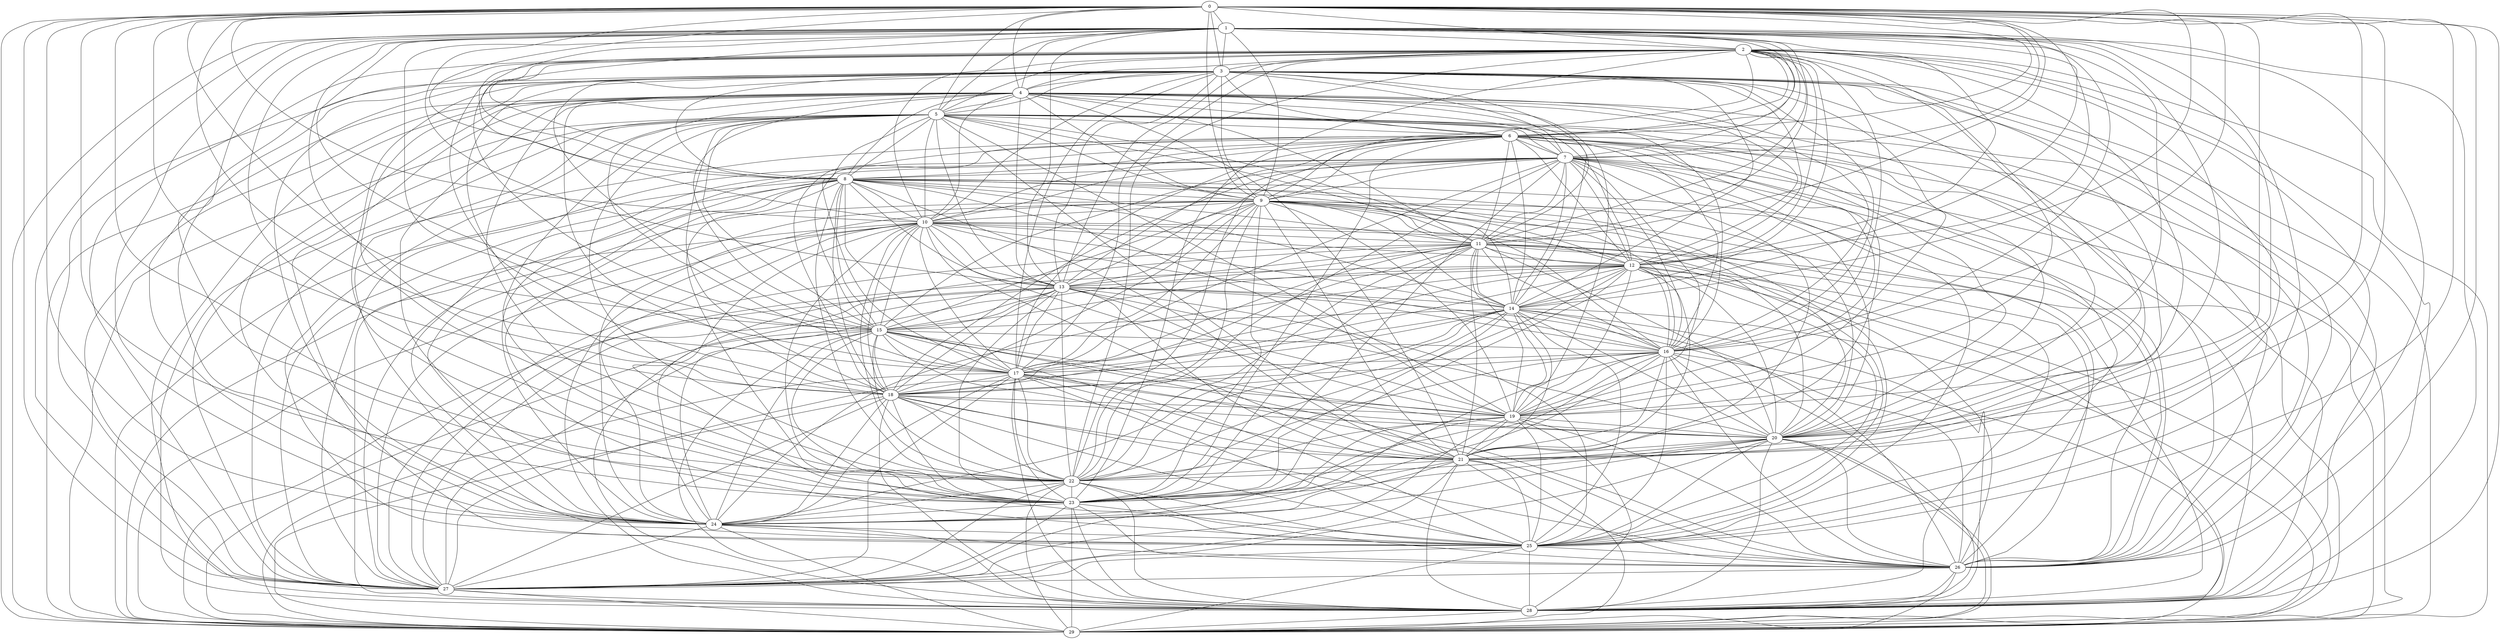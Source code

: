 graph G{
000 [label="0", type="physical"];
001 [label="1", type="physical"];
002 [label="2", type="physical"];
003 [label="3", type="physical"];
004 [label="4", type="physical"];
005 [label="5", type="physical"];
006 [label="6", type="physical"];
007 [label="7", type="physical"];
008 [label="8", type="physical"];
009 [label="9", type="physical"];
010 [label="10", type="physical"];
011 [label="11", type="physical"];
012 [label="12", type="physical"];
013 [label="13", type="physical"];
014 [label="14", type="physical"];
015 [label="15", type="physical"];
016 [label="16", type="physical"];
017 [label="17", type="physical"];
018 [label="18", type="physical"];
019 [label="19", type="physical"];
020 [label="20", type="physical"];
021 [label="21", type="physical"];
022 [label="22", type="physical"];
023 [label="23", type="physical"];
024 [label="24", type="physical"];
025 [label="25", type="physical"];
026 [label="26", type="physical"];
027 [label="27", type="physical"];
028 [label="28", type="physical"];
029 [label="29", type="physical"];
000 -- 001;
000 -- 002;
000 -- 003;
000 -- 004;
000 -- 005;
000 -- 006;
000 -- 007;
000 -- 008;
000 -- 009;
000 -- 010;
000 -- 011;
000 -- 012;
000 -- 013;
000 -- 014;
000 -- 015;
000 -- 016;
000 -- 017;
000 -- 018;
000 -- 019;
000 -- 020;
000 -- 021;
000 -- 022;
000 -- 023;
000 -- 024;
000 -- 025;
000 -- 026;
000 -- 027;
000 -- 028;
000 -- 029;
001 -- 002;
001 -- 003;
001 -- 004;
001 -- 005;
001 -- 006;
001 -- 007;
001 -- 008;
001 -- 009;
001 -- 010;
001 -- 011;
001 -- 012;
001 -- 013;
001 -- 014;
001 -- 015;
001 -- 016;
001 -- 017;
001 -- 018;
001 -- 019;
001 -- 020;
001 -- 021;
001 -- 022;
001 -- 023;
001 -- 024;
001 -- 025;
001 -- 026;
001 -- 027;
001 -- 028;
001 -- 029;
002 -- 003;
002 -- 004;
002 -- 005;
002 -- 006;
002 -- 007;
002 -- 008;
002 -- 009;
002 -- 010;
002 -- 011;
002 -- 012;
002 -- 013;
002 -- 014;
002 -- 015;
002 -- 016;
002 -- 017;
002 -- 018;
002 -- 019;
002 -- 020;
002 -- 021;
002 -- 022;
002 -- 023;
002 -- 024;
002 -- 025;
002 -- 026;
002 -- 027;
002 -- 028;
002 -- 029;
003 -- 004;
003 -- 005;
003 -- 006;
003 -- 007;
003 -- 008;
003 -- 009;
003 -- 010;
003 -- 011;
003 -- 012;
003 -- 013;
003 -- 014;
003 -- 015;
003 -- 016;
003 -- 017;
003 -- 018;
003 -- 019;
003 -- 020;
003 -- 021;
003 -- 022;
003 -- 023;
003 -- 024;
003 -- 025;
003 -- 026;
003 -- 027;
003 -- 028;
003 -- 029;
004 -- 005;
004 -- 006;
004 -- 007;
004 -- 008;
004 -- 009;
004 -- 010;
004 -- 011;
004 -- 012;
004 -- 013;
004 -- 014;
004 -- 015;
004 -- 016;
004 -- 017;
004 -- 018;
004 -- 019;
004 -- 020;
004 -- 021;
004 -- 022;
004 -- 023;
004 -- 024;
004 -- 025;
004 -- 026;
004 -- 027;
004 -- 028;
004 -- 029;
005 -- 006;
005 -- 007;
005 -- 008;
005 -- 009;
005 -- 010;
005 -- 011;
005 -- 012;
005 -- 013;
005 -- 014;
005 -- 015;
005 -- 016;
005 -- 017;
005 -- 018;
005 -- 019;
005 -- 020;
005 -- 021;
005 -- 022;
005 -- 023;
005 -- 024;
005 -- 025;
005 -- 026;
005 -- 027;
005 -- 028;
005 -- 029;
006 -- 007;
006 -- 008;
006 -- 009;
006 -- 010;
006 -- 011;
006 -- 012;
006 -- 013;
006 -- 014;
006 -- 015;
006 -- 016;
006 -- 017;
006 -- 018;
006 -- 019;
006 -- 020;
006 -- 021;
006 -- 022;
006 -- 023;
006 -- 024;
006 -- 025;
006 -- 026;
006 -- 027;
006 -- 028;
006 -- 029;
007 -- 008;
007 -- 009;
007 -- 010;
007 -- 011;
007 -- 012;
007 -- 013;
007 -- 014;
007 -- 015;
007 -- 016;
007 -- 017;
007 -- 018;
007 -- 019;
007 -- 020;
007 -- 021;
007 -- 022;
007 -- 023;
007 -- 024;
007 -- 025;
007 -- 026;
007 -- 027;
007 -- 028;
007 -- 029;
008 -- 009;
008 -- 010;
008 -- 011;
008 -- 012;
008 -- 013;
008 -- 014;
008 -- 015;
008 -- 016;
008 -- 017;
008 -- 018;
008 -- 019;
008 -- 020;
008 -- 021;
008 -- 022;
008 -- 023;
008 -- 024;
008 -- 025;
008 -- 026;
008 -- 027;
008 -- 028;
008 -- 029;
009 -- 010;
009 -- 011;
009 -- 012;
009 -- 013;
009 -- 014;
009 -- 015;
009 -- 016;
009 -- 017;
009 -- 018;
009 -- 019;
009 -- 020;
009 -- 021;
009 -- 022;
009 -- 023;
009 -- 024;
009 -- 025;
009 -- 026;
009 -- 027;
009 -- 028;
009 -- 029;
010 -- 011;
010 -- 012;
010 -- 013;
010 -- 014;
010 -- 015;
010 -- 016;
010 -- 017;
010 -- 018;
010 -- 019;
010 -- 020;
010 -- 021;
010 -- 022;
010 -- 023;
010 -- 024;
010 -- 025;
010 -- 026;
010 -- 027;
010 -- 028;
010 -- 029;
011 -- 012;
011 -- 013;
011 -- 014;
011 -- 015;
011 -- 016;
011 -- 017;
011 -- 018;
011 -- 019;
011 -- 020;
011 -- 021;
011 -- 022;
011 -- 023;
011 -- 024;
011 -- 025;
011 -- 026;
011 -- 027;
011 -- 028;
011 -- 029;
012 -- 013;
012 -- 014;
012 -- 015;
012 -- 016;
012 -- 017;
012 -- 018;
012 -- 019;
012 -- 020;
012 -- 021;
012 -- 022;
012 -- 023;
012 -- 024;
012 -- 025;
012 -- 026;
012 -- 027;
012 -- 028;
012 -- 029;
013 -- 014;
013 -- 015;
013 -- 016;
013 -- 017;
013 -- 018;
013 -- 019;
013 -- 020;
013 -- 021;
013 -- 022;
013 -- 023;
013 -- 024;
013 -- 025;
013 -- 026;
013 -- 027;
013 -- 028;
013 -- 029;
014 -- 015;
014 -- 016;
014 -- 017;
014 -- 018;
014 -- 019;
014 -- 020;
014 -- 021;
014 -- 022;
014 -- 023;
014 -- 024;
014 -- 025;
014 -- 026;
014 -- 027;
014 -- 028;
014 -- 029;
015 -- 016;
015 -- 017;
015 -- 018;
015 -- 019;
015 -- 020;
015 -- 021;
015 -- 022;
015 -- 023;
015 -- 024;
015 -- 025;
015 -- 026;
015 -- 027;
015 -- 028;
015 -- 029;
016 -- 017;
016 -- 018;
016 -- 019;
016 -- 020;
016 -- 021;
016 -- 022;
016 -- 023;
016 -- 024;
016 -- 025;
016 -- 026;
016 -- 027;
016 -- 028;
016 -- 029;
017 -- 018;
017 -- 019;
017 -- 020;
017 -- 021;
017 -- 022;
017 -- 023;
017 -- 024;
017 -- 025;
017 -- 026;
017 -- 027;
017 -- 028;
017 -- 029;
018 -- 019;
018 -- 020;
018 -- 021;
018 -- 022;
018 -- 023;
018 -- 024;
018 -- 025;
018 -- 026;
018 -- 027;
018 -- 028;
018 -- 029;
019 -- 020;
019 -- 021;
019 -- 022;
019 -- 023;
019 -- 024;
019 -- 025;
019 -- 026;
019 -- 027;
019 -- 028;
020 -- 029;
020 -- 021;
020 -- 022;
020 -- 023;
020 -- 024;
020 -- 025;
020 -- 026;
020 -- 027;
020 -- 028;
020 -- 029;
021 -- 022;
021 -- 023;
021 -- 024;
021 -- 025;
021 -- 026;
021 -- 027;
021 -- 028;
021 -- 029;
022 -- 023;
022 -- 024;
022 -- 025;
022 -- 026;
022 -- 027;
022 -- 028;
022 -- 029;
023 -- 024;
023 -- 025;
023 -- 026;
023 -- 027;
023 -- 028;
023 -- 029;
024 -- 025;
024 -- 026;
024 -- 027;
024 -- 028;
024 -- 029;
025 -- 026;
025 -- 027;
025 -- 028;
025 -- 029;
026 -- 027;
026 -- 028;
026 -- 029;
027 -- 028;
027 -- 029;
028 -- 029;
}